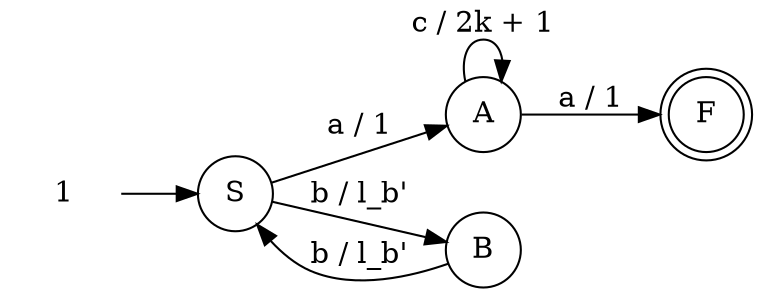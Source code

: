 digraph Automaton {rankdir = LR;
initial [shape=plaintext,label="1"];
initial -> start;
start [shape=circle,label="S"];
start -> sawA [label="a / 1"]
start -> sawB [label="b / l_b'"]
sawA [shape=circle,label="A"];
sawA -> sawA [label="c / 2k + 1"]
sawA -> final [label="a / 1"]
sawB [shape=circle,label="B"];
sawB -> start [label="b / l_b'"]
final [shape=doublecircle,label="F"];
}